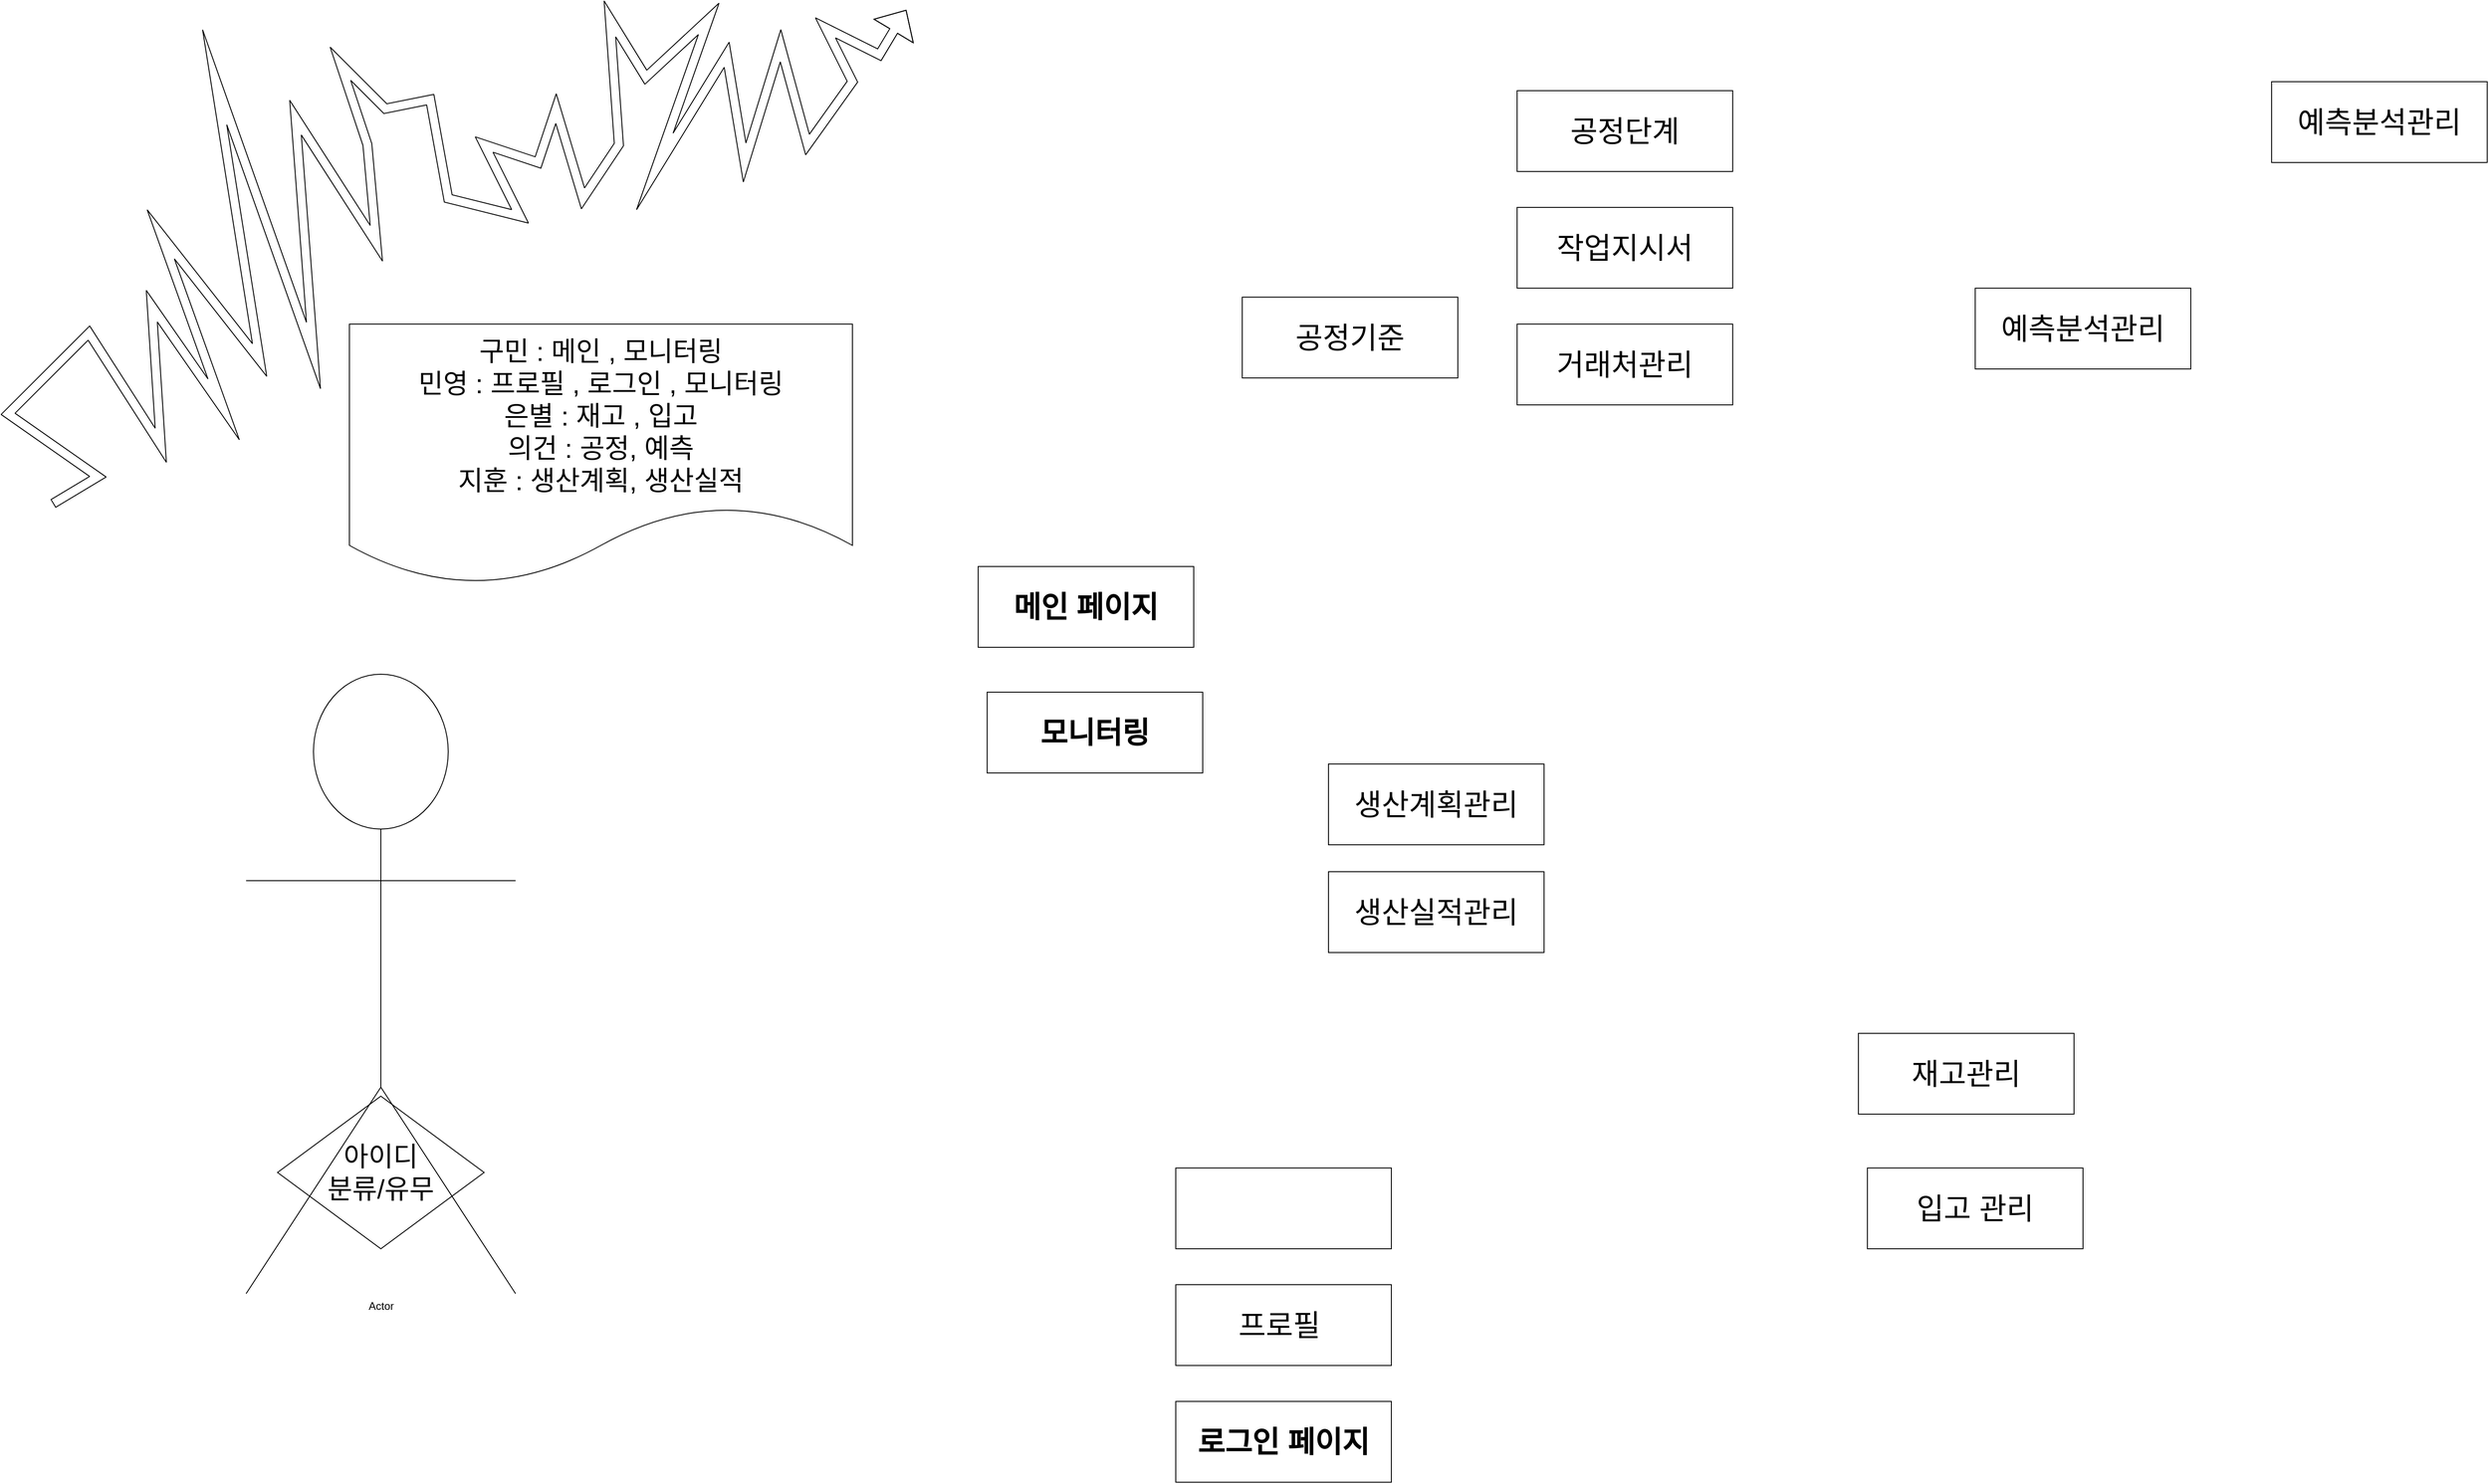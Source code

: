 <mxfile version="23.0.1" type="github">
  <diagram id="prtHgNgQTEPvFCAcTncT" name="Page-1">
    <mxGraphModel dx="2812" dy="2894" grid="1" gridSize="10" guides="1" tooltips="1" connect="1" arrows="1" fold="1" page="1" pageScale="1" pageWidth="827" pageHeight="1169" math="0" shadow="0">
      <root>
        <mxCell id="0" />
        <mxCell id="1" parent="0" />
        <mxCell id="yiQyodVWs_H40nuC7oee-2" value="&lt;font style=&quot;font-size: 33px;&quot;&gt;&lt;b style=&quot;font-size: 33px;&quot;&gt;메인 페이지&lt;/b&gt;&lt;/font&gt;" style="rounded=0;whiteSpace=wrap;html=1;fontSize=33;" parent="1" vertex="1">
          <mxGeometry x="700" y="-350" width="240" height="90" as="geometry" />
        </mxCell>
        <mxCell id="yiQyodVWs_H40nuC7oee-5" value="&lt;font style=&quot;font-size: 33px;&quot;&gt;&lt;b style=&quot;font-size: 33px;&quot;&gt;로그인 페이지&lt;br&gt;&lt;/b&gt;&lt;/font&gt;" style="rounded=0;whiteSpace=wrap;html=1;fontSize=33;" parent="1" vertex="1">
          <mxGeometry x="920" y="580" width="240" height="90" as="geometry" />
        </mxCell>
        <mxCell id="yiQyodVWs_H40nuC7oee-10" value="아이디&lt;br&gt;분류/유무" style="rhombus;whiteSpace=wrap;html=1;fontSize=30;" parent="1" vertex="1">
          <mxGeometry x="-80" y="240" width="230" height="170" as="geometry" />
        </mxCell>
        <mxCell id="yiQyodVWs_H40nuC7oee-11" value="예측분석관리" style="rounded=0;whiteSpace=wrap;html=1;fontSize=33;" parent="1" vertex="1">
          <mxGeometry x="2140" y="-890" width="240" height="90" as="geometry" />
        </mxCell>
        <mxCell id="yiQyodVWs_H40nuC7oee-12" value="입고 관리" style="rounded=0;whiteSpace=wrap;html=1;fontSize=33;" parent="1" vertex="1">
          <mxGeometry x="1690" y="320" width="240" height="90" as="geometry" />
        </mxCell>
        <mxCell id="yiQyodVWs_H40nuC7oee-13" value="생산계획관리" style="rounded=0;whiteSpace=wrap;html=1;fontSize=33;" parent="1" vertex="1">
          <mxGeometry x="1090" y="-130" width="240" height="90" as="geometry" />
        </mxCell>
        <mxCell id="yiQyodVWs_H40nuC7oee-14" value="재고관리" style="rounded=0;whiteSpace=wrap;html=1;fontSize=33;" parent="1" vertex="1">
          <mxGeometry x="1680" y="170" width="240" height="90" as="geometry" />
        </mxCell>
        <mxCell id="yiQyodVWs_H40nuC7oee-15" value="프로필&amp;nbsp;" style="rounded=0;whiteSpace=wrap;html=1;fontSize=33;" parent="1" vertex="1">
          <mxGeometry x="920" y="450" width="240" height="90" as="geometry" />
        </mxCell>
        <mxCell id="yiQyodVWs_H40nuC7oee-16" value="&lt;b&gt;모니터링&lt;/b&gt;" style="rounded=0;whiteSpace=wrap;html=1;fontSize=33;" parent="1" vertex="1">
          <mxGeometry x="710" y="-210" width="240" height="90" as="geometry" />
        </mxCell>
        <mxCell id="yiQyodVWs_H40nuC7oee-18" value="생산실적관리" style="rounded=0;whiteSpace=wrap;html=1;fontSize=33;" parent="1" vertex="1">
          <mxGeometry x="1090" y="-10" width="240" height="90" as="geometry" />
        </mxCell>
        <mxCell id="yiQyodVWs_H40nuC7oee-19" value="구민 : 메인 , 모니터링&lt;br&gt;민영 : 프로필 , 로그인 , 모니터링&lt;br&gt;은별 : 재고 , 입고&lt;br&gt;의건 : 공정, 예측&lt;br&gt;지훈 : 생산계획, 생산실적&lt;br&gt;" style="shape=document;whiteSpace=wrap;html=1;boundedLbl=1;fontSize=30;" parent="1" vertex="1">
          <mxGeometry y="-620" width="560" height="290" as="geometry" />
        </mxCell>
        <mxCell id="yiQyodVWs_H40nuC7oee-20" value="공정기준" style="rounded=0;whiteSpace=wrap;html=1;fontSize=33;" parent="1" vertex="1">
          <mxGeometry x="994" y="-650" width="240" height="90" as="geometry" />
        </mxCell>
        <mxCell id="Z4Fvok1uF1llNMhCyEb8-1" value="" style="rounded=0;whiteSpace=wrap;html=1;fontSize=33;" vertex="1" parent="1">
          <mxGeometry x="920" y="320" width="240" height="90" as="geometry" />
        </mxCell>
        <mxCell id="Z4Fvok1uF1llNMhCyEb8-13" value="" style="shape=flexArrow;endArrow=classic;html=1;rounded=0;endWidth=40;endSize=8.65;" edge="1" parent="1">
          <mxGeometry width="50" height="50" relative="1" as="geometry">
            <mxPoint x="-330" y="-420" as="sourcePoint" />
            <mxPoint x="620" y="-970" as="targetPoint" />
            <Array as="points">
              <mxPoint x="-280" y="-450" />
              <mxPoint x="-380" y="-520" />
              <mxPoint x="-290" y="-610" />
              <mxPoint x="-210" y="-485" />
              <mxPoint x="-220" y="-640" />
              <mxPoint x="-140" y="-525" />
              <mxPoint x="-210" y="-720" />
              <mxPoint x="-100" y="-580" />
              <mxPoint x="-150" y="-895" />
              <mxPoint x="-40" y="-585" />
              <mxPoint x="-60" y="-850" />
              <mxPoint x="30" y="-710" />
              <mxPoint x="20" y="-820" />
              <mxPoint x="-10" y="-910" />
              <mxPoint x="40" y="-860" />
              <mxPoint x="90" y="-870" />
              <mxPoint x="110" y="-760" />
              <mxPoint x="190" y="-740" />
              <mxPoint x="150" y="-820" />
              <mxPoint x="210" y="-800" />
              <mxPoint x="230" y="-860" />
              <mxPoint x="260" y="-760" />
              <mxPoint x="300" y="-820" />
              <mxPoint x="290" y="-960" />
              <mxPoint x="330" y="-895" />
              <mxPoint x="400" y="-960" />
              <mxPoint x="340" y="-790" />
              <mxPoint x="420" y="-920" />
              <mxPoint x="440" y="-800" />
              <mxPoint x="480" y="-930" />
              <mxPoint x="510" y="-820" />
              <mxPoint x="560" y="-890" />
              <mxPoint x="530" y="-950" />
              <mxPoint x="590" y="-920" />
            </Array>
          </mxGeometry>
        </mxCell>
        <mxCell id="Z4Fvok1uF1llNMhCyEb8-14" value="Actor" style="shape=umlActor;verticalLabelPosition=bottom;verticalAlign=top;html=1;outlineConnect=0;" vertex="1" parent="1">
          <mxGeometry x="-115" y="-230" width="300" height="690" as="geometry" />
        </mxCell>
        <mxCell id="Z4Fvok1uF1llNMhCyEb8-15" value="작업지시서" style="rounded=0;whiteSpace=wrap;html=1;fontSize=33;" vertex="1" parent="1">
          <mxGeometry x="1300" y="-750" width="240" height="90" as="geometry" />
        </mxCell>
        <mxCell id="Z4Fvok1uF1llNMhCyEb8-16" value="공정단계" style="rounded=0;whiteSpace=wrap;html=1;fontSize=33;" vertex="1" parent="1">
          <mxGeometry x="1300" y="-880" width="240" height="90" as="geometry" />
        </mxCell>
        <mxCell id="Z4Fvok1uF1llNMhCyEb8-17" value="예측분석관리" style="rounded=0;whiteSpace=wrap;html=1;fontSize=33;" vertex="1" parent="1">
          <mxGeometry x="1810" y="-660" width="240" height="90" as="geometry" />
        </mxCell>
        <mxCell id="Z4Fvok1uF1llNMhCyEb8-19" value="거래처관리" style="rounded=0;whiteSpace=wrap;html=1;fontSize=33;" vertex="1" parent="1">
          <mxGeometry x="1300" y="-620" width="240" height="90" as="geometry" />
        </mxCell>
      </root>
    </mxGraphModel>
  </diagram>
</mxfile>
